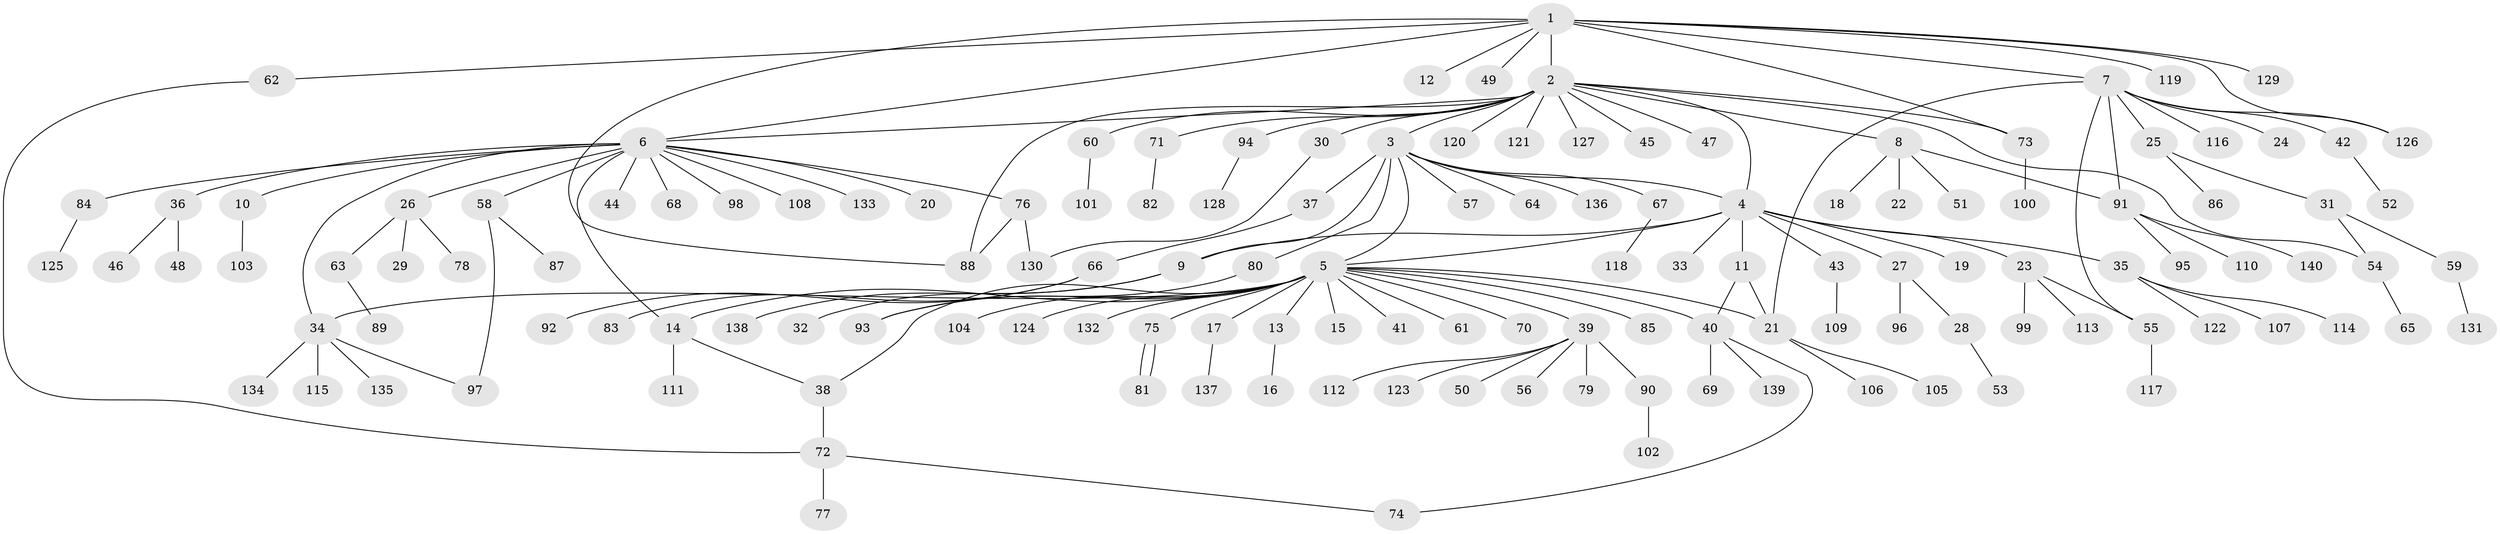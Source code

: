 // Generated by graph-tools (version 1.1) at 2025/50/03/09/25 03:50:01]
// undirected, 140 vertices, 162 edges
graph export_dot {
graph [start="1"]
  node [color=gray90,style=filled];
  1;
  2;
  3;
  4;
  5;
  6;
  7;
  8;
  9;
  10;
  11;
  12;
  13;
  14;
  15;
  16;
  17;
  18;
  19;
  20;
  21;
  22;
  23;
  24;
  25;
  26;
  27;
  28;
  29;
  30;
  31;
  32;
  33;
  34;
  35;
  36;
  37;
  38;
  39;
  40;
  41;
  42;
  43;
  44;
  45;
  46;
  47;
  48;
  49;
  50;
  51;
  52;
  53;
  54;
  55;
  56;
  57;
  58;
  59;
  60;
  61;
  62;
  63;
  64;
  65;
  66;
  67;
  68;
  69;
  70;
  71;
  72;
  73;
  74;
  75;
  76;
  77;
  78;
  79;
  80;
  81;
  82;
  83;
  84;
  85;
  86;
  87;
  88;
  89;
  90;
  91;
  92;
  93;
  94;
  95;
  96;
  97;
  98;
  99;
  100;
  101;
  102;
  103;
  104;
  105;
  106;
  107;
  108;
  109;
  110;
  111;
  112;
  113;
  114;
  115;
  116;
  117;
  118;
  119;
  120;
  121;
  122;
  123;
  124;
  125;
  126;
  127;
  128;
  129;
  130;
  131;
  132;
  133;
  134;
  135;
  136;
  137;
  138;
  139;
  140;
  1 -- 2;
  1 -- 6;
  1 -- 7;
  1 -- 12;
  1 -- 49;
  1 -- 62;
  1 -- 73;
  1 -- 88;
  1 -- 119;
  1 -- 126;
  1 -- 129;
  2 -- 3;
  2 -- 4;
  2 -- 6;
  2 -- 8;
  2 -- 30;
  2 -- 45;
  2 -- 47;
  2 -- 54;
  2 -- 60;
  2 -- 71;
  2 -- 73;
  2 -- 88;
  2 -- 94;
  2 -- 120;
  2 -- 121;
  2 -- 127;
  3 -- 4;
  3 -- 5;
  3 -- 9;
  3 -- 37;
  3 -- 57;
  3 -- 64;
  3 -- 67;
  3 -- 80;
  3 -- 136;
  4 -- 5;
  4 -- 9;
  4 -- 11;
  4 -- 19;
  4 -- 23;
  4 -- 27;
  4 -- 33;
  4 -- 35;
  4 -- 43;
  5 -- 13;
  5 -- 14;
  5 -- 15;
  5 -- 17;
  5 -- 21;
  5 -- 34;
  5 -- 38;
  5 -- 39;
  5 -- 40;
  5 -- 41;
  5 -- 61;
  5 -- 70;
  5 -- 75;
  5 -- 85;
  5 -- 93;
  5 -- 104;
  5 -- 124;
  5 -- 132;
  6 -- 10;
  6 -- 14;
  6 -- 20;
  6 -- 26;
  6 -- 34;
  6 -- 36;
  6 -- 44;
  6 -- 58;
  6 -- 68;
  6 -- 76;
  6 -- 84;
  6 -- 98;
  6 -- 108;
  6 -- 133;
  7 -- 21;
  7 -- 24;
  7 -- 25;
  7 -- 42;
  7 -- 55;
  7 -- 91;
  7 -- 116;
  7 -- 126;
  8 -- 18;
  8 -- 22;
  8 -- 51;
  8 -- 91;
  9 -- 32;
  9 -- 138;
  10 -- 103;
  11 -- 21;
  11 -- 40;
  13 -- 16;
  14 -- 38;
  14 -- 111;
  17 -- 137;
  21 -- 105;
  21 -- 106;
  23 -- 55;
  23 -- 99;
  23 -- 113;
  25 -- 31;
  25 -- 86;
  26 -- 29;
  26 -- 63;
  26 -- 78;
  27 -- 28;
  27 -- 96;
  28 -- 53;
  30 -- 130;
  31 -- 54;
  31 -- 59;
  34 -- 97;
  34 -- 115;
  34 -- 134;
  34 -- 135;
  35 -- 107;
  35 -- 114;
  35 -- 122;
  36 -- 46;
  36 -- 48;
  37 -- 66;
  38 -- 72;
  39 -- 50;
  39 -- 56;
  39 -- 79;
  39 -- 90;
  39 -- 112;
  39 -- 123;
  40 -- 69;
  40 -- 74;
  40 -- 139;
  42 -- 52;
  43 -- 109;
  54 -- 65;
  55 -- 117;
  58 -- 87;
  58 -- 97;
  59 -- 131;
  60 -- 101;
  62 -- 72;
  63 -- 89;
  66 -- 83;
  66 -- 92;
  67 -- 118;
  71 -- 82;
  72 -- 74;
  72 -- 77;
  73 -- 100;
  75 -- 81;
  75 -- 81;
  76 -- 88;
  76 -- 130;
  80 -- 93;
  84 -- 125;
  90 -- 102;
  91 -- 95;
  91 -- 110;
  91 -- 140;
  94 -- 128;
}

